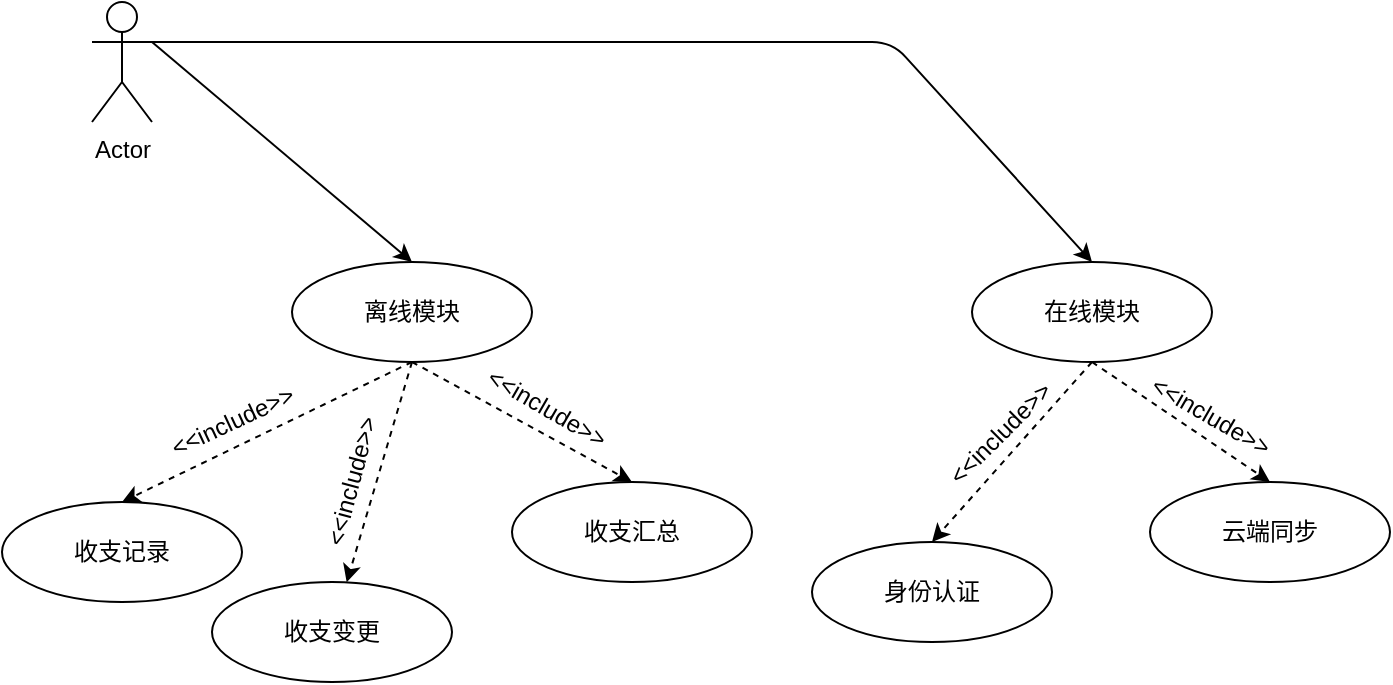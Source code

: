 <mxfile>
    <diagram id="TgOQ__2ro861DXyD5GJm" name="第 1 页">
        <mxGraphModel dx="1097" dy="771" grid="1" gridSize="10" guides="1" tooltips="1" connect="1" arrows="1" fold="1" page="1" pageScale="1" pageWidth="827" pageHeight="1169" math="0" shadow="0">
            <root>
                <mxCell id="0"/>
                <mxCell id="1" parent="0"/>
                <mxCell id="6" style="edgeStyle=none;html=1;exitX=1;exitY=0.333;exitDx=0;exitDy=0;exitPerimeter=0;entryX=0.5;entryY=0;entryDx=0;entryDy=0;" parent="1" source="2" target="3" edge="1">
                    <mxGeometry relative="1" as="geometry"/>
                </mxCell>
                <mxCell id="7" style="edgeStyle=none;html=1;exitX=1;exitY=0.333;exitDx=0;exitDy=0;exitPerimeter=0;entryX=0.5;entryY=0;entryDx=0;entryDy=0;" parent="1" source="2" target="5" edge="1">
                    <mxGeometry relative="1" as="geometry">
                        <Array as="points">
                            <mxPoint x="500" y="180"/>
                        </Array>
                    </mxGeometry>
                </mxCell>
                <mxCell id="2" value="Actor" style="shape=umlActor;verticalLabelPosition=bottom;verticalAlign=top;html=1;outlineConnect=0;" parent="1" vertex="1">
                    <mxGeometry x="100" y="160" width="30" height="60" as="geometry"/>
                </mxCell>
                <mxCell id="15" style="edgeStyle=none;html=1;exitX=0.5;exitY=1;exitDx=0;exitDy=0;entryX=0.5;entryY=0;entryDx=0;entryDy=0;dashed=1;" parent="1" source="3" target="9" edge="1">
                    <mxGeometry relative="1" as="geometry"/>
                </mxCell>
                <mxCell id="16" style="edgeStyle=none;html=1;exitX=0.5;exitY=1;exitDx=0;exitDy=0;dashed=1;" parent="1" source="3" target="13" edge="1">
                    <mxGeometry relative="1" as="geometry"/>
                </mxCell>
                <mxCell id="17" style="edgeStyle=none;html=1;exitX=0.5;exitY=1;exitDx=0;exitDy=0;entryX=0.5;entryY=0;entryDx=0;entryDy=0;dashed=1;" parent="1" source="3" target="14" edge="1">
                    <mxGeometry relative="1" as="geometry"/>
                </mxCell>
                <mxCell id="3" value="离线模块" style="ellipse;whiteSpace=wrap;html=1;" parent="1" vertex="1">
                    <mxGeometry x="200" y="290" width="120" height="50" as="geometry"/>
                </mxCell>
                <mxCell id="18" style="edgeStyle=none;html=1;exitX=0.5;exitY=1;exitDx=0;exitDy=0;entryX=0.5;entryY=0;entryDx=0;entryDy=0;dashed=1;" parent="1" source="5" target="12" edge="1">
                    <mxGeometry relative="1" as="geometry"/>
                </mxCell>
                <mxCell id="19" style="edgeStyle=none;html=1;exitX=0.5;exitY=1;exitDx=0;exitDy=0;entryX=0.5;entryY=0;entryDx=0;entryDy=0;dashed=1;" parent="1" source="5" target="11" edge="1">
                    <mxGeometry relative="1" as="geometry"/>
                </mxCell>
                <mxCell id="5" value="在线模块" style="ellipse;whiteSpace=wrap;html=1;" parent="1" vertex="1">
                    <mxGeometry x="540" y="290" width="120" height="50" as="geometry"/>
                </mxCell>
                <mxCell id="9" value="收支记录" style="ellipse;whiteSpace=wrap;html=1;" parent="1" vertex="1">
                    <mxGeometry x="55" y="410" width="120" height="50" as="geometry"/>
                </mxCell>
                <mxCell id="11" value="云端同步" style="ellipse;whiteSpace=wrap;html=1;" parent="1" vertex="1">
                    <mxGeometry x="629" y="400" width="120" height="50" as="geometry"/>
                </mxCell>
                <mxCell id="12" value="身份认证" style="ellipse;whiteSpace=wrap;html=1;" parent="1" vertex="1">
                    <mxGeometry x="460" y="430" width="120" height="50" as="geometry"/>
                </mxCell>
                <mxCell id="13" value="收支变更" style="ellipse;whiteSpace=wrap;html=1;" parent="1" vertex="1">
                    <mxGeometry x="160" y="450" width="120" height="50" as="geometry"/>
                </mxCell>
                <mxCell id="14" value="收支汇总" style="ellipse;whiteSpace=wrap;html=1;" parent="1" vertex="1">
                    <mxGeometry x="310" y="400" width="120" height="50" as="geometry"/>
                </mxCell>
                <mxCell id="21" value="&amp;lt;&amp;lt;include&amp;gt;&amp;gt;" style="text;html=1;align=center;verticalAlign=middle;resizable=0;points=[];autosize=1;strokeColor=none;fillColor=none;rotation=-75;" vertex="1" parent="1">
                    <mxGeometry x="190" y="390" width="80" height="20" as="geometry"/>
                </mxCell>
                <mxCell id="22" value="&amp;lt;&amp;lt;include&amp;gt;&amp;gt;" style="text;html=1;align=center;verticalAlign=middle;resizable=0;points=[];autosize=1;strokeColor=none;fillColor=none;rotation=-25;" vertex="1" parent="1">
                    <mxGeometry x="130" y="360" width="80" height="20" as="geometry"/>
                </mxCell>
                <mxCell id="25" value="&amp;lt;&amp;lt;include&amp;gt;&amp;gt;" style="text;html=1;align=center;verticalAlign=middle;resizable=0;points=[];autosize=1;strokeColor=none;fillColor=none;rotation=30;" vertex="1" parent="1">
                    <mxGeometry x="287" y="353" width="80" height="20" as="geometry"/>
                </mxCell>
                <mxCell id="26" value="&amp;lt;&amp;lt;include&amp;gt;&amp;gt;" style="text;html=1;align=center;verticalAlign=middle;resizable=0;points=[];autosize=1;strokeColor=none;fillColor=none;rotation=-45;" vertex="1" parent="1">
                    <mxGeometry x="514" y="366" width="80" height="20" as="geometry"/>
                </mxCell>
                <mxCell id="27" value="&amp;lt;&amp;lt;include&amp;gt;&amp;gt;" style="text;html=1;align=center;verticalAlign=middle;resizable=0;points=[];autosize=1;strokeColor=none;fillColor=none;rotation=30;" vertex="1" parent="1">
                    <mxGeometry x="619" y="357" width="80" height="20" as="geometry"/>
                </mxCell>
            </root>
        </mxGraphModel>
    </diagram>
</mxfile>